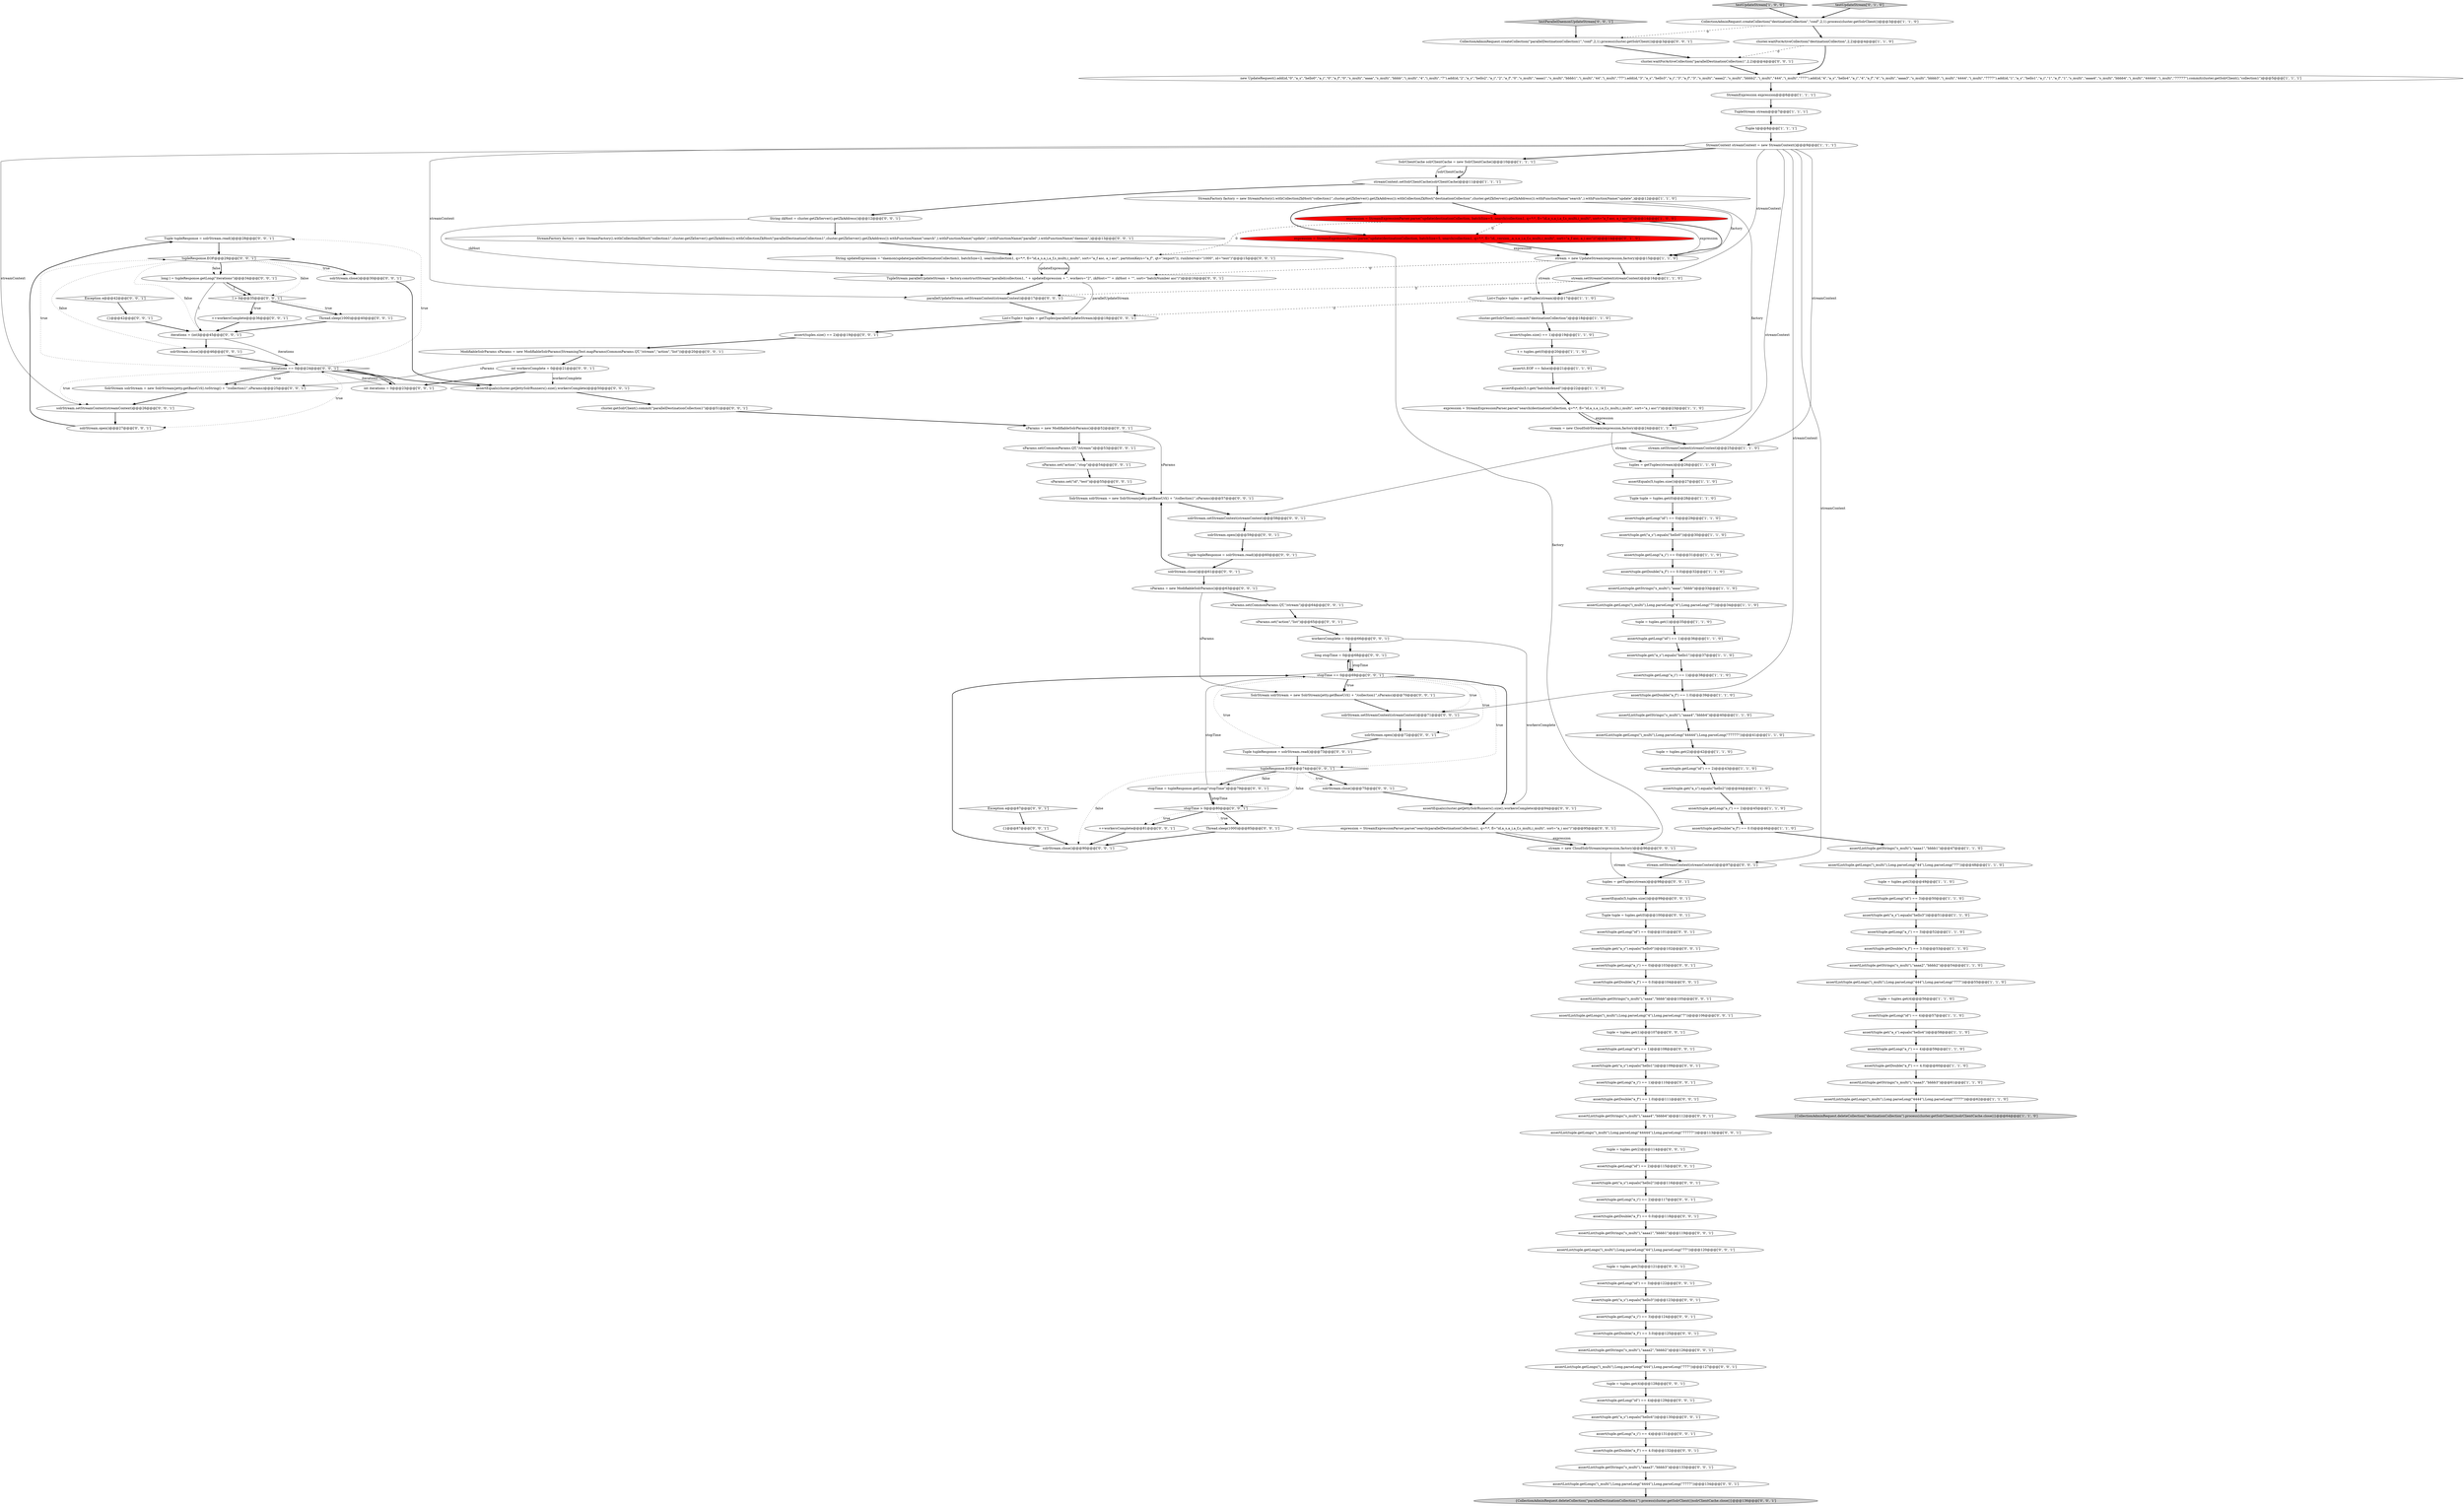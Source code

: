 digraph {
112 [style = filled, label = "Tuple tupleResponse = solrStream.read()@@@28@@@['0', '0', '1']", fillcolor = white, shape = ellipse image = "AAA0AAABBB3BBB"];
156 [style = filled, label = "StreamFactory factory = new StreamFactory().withCollectionZkHost(\"collection1\",cluster.getZkServer().getZkAddress()).withCollectionZkHost(\"parallelDestinationCollection1\",cluster.getZkServer().getZkAddress()).withFunctionName(\"search\",).withFunctionName(\"update\",).withFunctionName(\"parallel\",).withFunctionName(\"daemon\",)@@@13@@@['0', '0', '1']", fillcolor = white, shape = ellipse image = "AAA0AAABBB3BBB"];
45 [style = filled, label = "assertEquals(5,tuples.size())@@@27@@@['1', '1', '0']", fillcolor = white, shape = ellipse image = "AAA0AAABBB1BBB"];
81 [style = filled, label = "tupleResponse.EOF@@@29@@@['0', '0', '1']", fillcolor = white, shape = diamond image = "AAA0AAABBB3BBB"];
97 [style = filled, label = "++workersComplete@@@81@@@['0', '0', '1']", fillcolor = white, shape = ellipse image = "AAA0AAABBB3BBB"];
66 [style = filled, label = "solrStream.close()@@@30@@@['0', '0', '1']", fillcolor = white, shape = ellipse image = "AAA0AAABBB3BBB"];
118 [style = filled, label = "assert(tuple.get(\"a_s\").equals(\"hello1\"))@@@109@@@['0', '0', '1']", fillcolor = white, shape = ellipse image = "AAA0AAABBB3BBB"];
35 [style = filled, label = "assert(tuple.getLong(\"id\") == 3)@@@50@@@['1', '1', '0']", fillcolor = white, shape = ellipse image = "AAA0AAABBB1BBB"];
90 [style = filled, label = "int iterations = 0@@@23@@@['0', '0', '1']", fillcolor = white, shape = ellipse image = "AAA0AAABBB3BBB"];
135 [style = filled, label = "assert(tuple.getLong(\"a_i\") == 2)@@@117@@@['0', '0', '1']", fillcolor = white, shape = ellipse image = "AAA0AAABBB3BBB"];
150 [style = filled, label = "stream.setStreamContext(streamContext)@@@97@@@['0', '0', '1']", fillcolor = white, shape = ellipse image = "AAA0AAABBB3BBB"];
75 [style = filled, label = "cluster.waitForActiveCollection(\"parallelDestinationCollection1\",2,2)@@@4@@@['0', '0', '1']", fillcolor = white, shape = ellipse image = "AAA0AAABBB3BBB"];
83 [style = filled, label = "solrStream.open()@@@72@@@['0', '0', '1']", fillcolor = white, shape = ellipse image = "AAA0AAABBB3BBB"];
140 [style = filled, label = "workersComplete = 0@@@66@@@['0', '0', '1']", fillcolor = white, shape = ellipse image = "AAA0AAABBB3BBB"];
23 [style = filled, label = "t = tuples.get(0)@@@20@@@['1', '1', '0']", fillcolor = white, shape = ellipse image = "AAA0AAABBB1BBB"];
74 [style = filled, label = "testParallelDaemonUpdateStream['0', '0', '1']", fillcolor = lightgray, shape = diamond image = "AAA0AAABBB3BBB"];
89 [style = filled, label = "assertList(tuple.getLongs(\"i_multi\"),Long.parseLong(\"44444\"),Long.parseLong(\"77777\"))@@@113@@@['0', '0', '1']", fillcolor = white, shape = ellipse image = "AAA0AAABBB3BBB"];
54 [style = filled, label = "assert(tuple.getLong(\"id\") == 2)@@@43@@@['1', '1', '0']", fillcolor = white, shape = ellipse image = "AAA0AAABBB1BBB"];
79 [style = filled, label = "assert(tuple.get(\"a_s\").equals(\"hello2\"))@@@116@@@['0', '0', '1']", fillcolor = white, shape = ellipse image = "AAA0AAABBB3BBB"];
151 [style = filled, label = "tuple = tuples.get(2)@@@114@@@['0', '0', '1']", fillcolor = white, shape = ellipse image = "AAA0AAABBB3BBB"];
53 [style = filled, label = "stream.setStreamContext(streamContext)@@@16@@@['1', '1', '0']", fillcolor = white, shape = ellipse image = "AAA0AAABBB1BBB"];
73 [style = filled, label = "assertList(tuple.getStrings(\"s_multi\"),\"aaaa1\",\"bbbb1\")@@@119@@@['0', '0', '1']", fillcolor = white, shape = ellipse image = "AAA0AAABBB3BBB"];
0 [style = filled, label = "assertList(tuple.getLongs(\"i_multi\"),Long.parseLong(\"4444\"),Long.parseLong(\"7777\"))@@@62@@@['1', '1', '0']", fillcolor = white, shape = ellipse image = "AAA0AAABBB1BBB"];
34 [style = filled, label = "Tuple t@@@8@@@['1', '1', '1']", fillcolor = white, shape = ellipse image = "AAA0AAABBB1BBB"];
122 [style = filled, label = "Thread.sleep(1000)@@@85@@@['0', '0', '1']", fillcolor = white, shape = ellipse image = "AAA0AAABBB3BBB"];
48 [style = filled, label = "assert(tuple.getLong(\"a_i\") == 1)@@@38@@@['1', '1', '0']", fillcolor = white, shape = ellipse image = "AAA0AAABBB1BBB"];
158 [style = filled, label = "cluster.getSolrClient().commit(\"parallelDestinationCollection1\")@@@51@@@['0', '0', '1']", fillcolor = white, shape = ellipse image = "AAA0AAABBB3BBB"];
26 [style = filled, label = "assert(tuple.get(\"a_s\").equals(\"hello0\"))@@@30@@@['1', '1', '0']", fillcolor = white, shape = ellipse image = "AAA0AAABBB1BBB"];
132 [style = filled, label = "assertList(tuple.getStrings(\"s_multi\"),\"aaaa3\",\"bbbb3\")@@@133@@@['0', '0', '1']", fillcolor = white, shape = ellipse image = "AAA0AAABBB3BBB"];
80 [style = filled, label = "sParams.set(CommonParams.QT,\"/stream\")@@@53@@@['0', '0', '1']", fillcolor = white, shape = ellipse image = "AAA0AAABBB3BBB"];
29 [style = filled, label = "assert(tuple.get(\"a_s\").equals(\"hello4\"))@@@58@@@['1', '1', '0']", fillcolor = white, shape = ellipse image = "AAA0AAABBB1BBB"];
119 [style = filled, label = "assert(tuple.get(\"a_s\").equals(\"hello4\"))@@@130@@@['0', '0', '1']", fillcolor = white, shape = ellipse image = "AAA0AAABBB3BBB"];
134 [style = filled, label = "TupleStream parallelUpdateStream = factory.constructStream(\"parallel(collection1, \" + updateExpression + \", workers=\"2\", zkHost=\"\" + zkHost + \"\", sort=\"batchNumber asc\")\")@@@16@@@['0', '0', '1']", fillcolor = white, shape = ellipse image = "AAA0AAABBB3BBB"];
159 [style = filled, label = "{CollectionAdminRequest.deleteCollection(\"parallelDestinationCollection1\").process(cluster.getSolrClient())solrClientCache.close()}@@@136@@@['0', '0', '1']", fillcolor = lightgray, shape = ellipse image = "AAA0AAABBB3BBB"];
117 [style = filled, label = "solrStream.open()@@@59@@@['0', '0', '1']", fillcolor = white, shape = ellipse image = "AAA0AAABBB3BBB"];
160 [style = filled, label = "long stopTime = 0@@@68@@@['0', '0', '1']", fillcolor = white, shape = ellipse image = "AAA0AAABBB3BBB"];
8 [style = filled, label = "assert(t.EOF == false)@@@21@@@['1', '1', '0']", fillcolor = white, shape = ellipse image = "AAA0AAABBB1BBB"];
155 [style = filled, label = "tuple = tuples.get(3)@@@121@@@['0', '0', '1']", fillcolor = white, shape = ellipse image = "AAA0AAABBB3BBB"];
77 [style = filled, label = "assert(tuple.getLong(\"a_i\") == 1)@@@110@@@['0', '0', '1']", fillcolor = white, shape = ellipse image = "AAA0AAABBB3BBB"];
92 [style = filled, label = "sParams.set(\"action\",\"list\")@@@65@@@['0', '0', '1']", fillcolor = white, shape = ellipse image = "AAA0AAABBB3BBB"];
22 [style = filled, label = "Tuple tuple = tuples.get(0)@@@28@@@['1', '1', '0']", fillcolor = white, shape = ellipse image = "AAA0AAABBB1BBB"];
84 [style = filled, label = "solrStream.open()@@@27@@@['0', '0', '1']", fillcolor = white, shape = ellipse image = "AAA0AAABBB3BBB"];
144 [style = filled, label = "assert(tuple.getDouble(\"a_f\") == 0.0)@@@104@@@['0', '0', '1']", fillcolor = white, shape = ellipse image = "AAA0AAABBB3BBB"];
138 [style = filled, label = "solrStream.close()@@@75@@@['0', '0', '1']", fillcolor = white, shape = ellipse image = "AAA0AAABBB3BBB"];
127 [style = filled, label = "assert(tuple.getLong(\"id\") == 3)@@@122@@@['0', '0', '1']", fillcolor = white, shape = ellipse image = "AAA0AAABBB3BBB"];
27 [style = filled, label = "SolrClientCache solrClientCache = new SolrClientCache()@@@10@@@['1', '1', '1']", fillcolor = white, shape = ellipse image = "AAA0AAABBB1BBB"];
113 [style = filled, label = "Tuple tupleResponse = solrStream.read()@@@73@@@['0', '0', '1']", fillcolor = white, shape = ellipse image = "AAA0AAABBB3BBB"];
136 [style = filled, label = "String zkHost = cluster.getZkServer().getZkAddress()@@@12@@@['0', '0', '1']", fillcolor = white, shape = ellipse image = "AAA0AAABBB3BBB"];
145 [style = filled, label = "CollectionAdminRequest.createCollection(\"parallelDestinationCollection1\",\"conf\",2,1).process(cluster.getSolrClient())@@@3@@@['0', '0', '1']", fillcolor = white, shape = ellipse image = "AAA0AAABBB3BBB"];
85 [style = filled, label = "solrStream.close()@@@46@@@['0', '0', '1']", fillcolor = white, shape = ellipse image = "AAA0AAABBB3BBB"];
98 [style = filled, label = "ModifiableSolrParams sParams = new ModifiableSolrParams(StreamingTest.mapParams(CommonParams.QT,\"/stream\",\"action\",\"list\"))@@@20@@@['0', '0', '1']", fillcolor = white, shape = ellipse image = "AAA0AAABBB3BBB"];
114 [style = filled, label = "assert(tuple.get(\"a_s\").equals(\"hello3\"))@@@123@@@['0', '0', '1']", fillcolor = white, shape = ellipse image = "AAA0AAABBB3BBB"];
38 [style = filled, label = "assertList(tuple.getStrings(\"s_multi\"),\"aaaa4\",\"bbbb4\")@@@40@@@['1', '1', '0']", fillcolor = white, shape = ellipse image = "AAA0AAABBB1BBB"];
42 [style = filled, label = "assertList(tuple.getLongs(\"i_multi\"),Long.parseLong(\"44\"),Long.parseLong(\"77\"))@@@48@@@['1', '1', '0']", fillcolor = white, shape = ellipse image = "AAA0AAABBB1BBB"];
17 [style = filled, label = "assert(tuple.getLong(\"a_i\") == 3)@@@52@@@['1', '1', '0']", fillcolor = white, shape = ellipse image = "AAA0AAABBB1BBB"];
129 [style = filled, label = "assert(tuple.get(\"a_s\").equals(\"hello0\"))@@@102@@@['0', '0', '1']", fillcolor = white, shape = ellipse image = "AAA0AAABBB3BBB"];
104 [style = filled, label = "sParams.set(CommonParams.QT,\"/stream\")@@@64@@@['0', '0', '1']", fillcolor = white, shape = ellipse image = "AAA0AAABBB3BBB"];
105 [style = filled, label = "Exception e@@@42@@@['0', '0', '1']", fillcolor = white, shape = diamond image = "AAA0AAABBB3BBB"];
131 [style = filled, label = "assert(tuple.getDouble(\"a_f\") == 3.0)@@@125@@@['0', '0', '1']", fillcolor = white, shape = ellipse image = "AAA0AAABBB3BBB"];
41 [style = filled, label = "StreamExpression expression@@@6@@@['1', '1', '1']", fillcolor = white, shape = ellipse image = "AAA0AAABBB1BBB"];
6 [style = filled, label = "assert(tuple.getLong(\"id\") == 0)@@@29@@@['1', '1', '0']", fillcolor = white, shape = ellipse image = "AAA0AAABBB1BBB"];
51 [style = filled, label = "assertEquals(5,t.get(\"batchIndexed\"))@@@22@@@['1', '1', '0']", fillcolor = white, shape = ellipse image = "AAA0AAABBB1BBB"];
21 [style = filled, label = "assert(tuple.get(\"a_s\").equals(\"hello2\"))@@@44@@@['1', '1', '0']", fillcolor = white, shape = ellipse image = "AAA0AAABBB1BBB"];
143 [style = filled, label = "solrStream.setStreamContext(streamContext)@@@58@@@['0', '0', '1']", fillcolor = white, shape = ellipse image = "AAA0AAABBB3BBB"];
125 [style = filled, label = "SolrStream solrStream = new SolrStream(jetty.getBaseUrl() + \"/collection1\",sParams)@@@57@@@['0', '0', '1']", fillcolor = white, shape = ellipse image = "AAA0AAABBB3BBB"];
13 [style = filled, label = "assert(tuple.getLong(\"id\") == 1)@@@36@@@['1', '1', '0']", fillcolor = white, shape = ellipse image = "AAA0AAABBB1BBB"];
63 [style = filled, label = "solrStream.close()@@@61@@@['0', '0', '1']", fillcolor = white, shape = ellipse image = "AAA0AAABBB3BBB"];
100 [style = filled, label = "iterations == 0@@@24@@@['0', '0', '1']", fillcolor = white, shape = diamond image = "AAA0AAABBB3BBB"];
82 [style = filled, label = "{}@@@42@@@['0', '0', '1']", fillcolor = white, shape = ellipse image = "AAA0AAABBB3BBB"];
57 [style = filled, label = "testUpdateStream['1', '0', '0']", fillcolor = lightgray, shape = diamond image = "AAA0AAABBB1BBB"];
58 [style = filled, label = "assert(tuple.getLong(\"id\") == 4)@@@57@@@['1', '1', '0']", fillcolor = white, shape = ellipse image = "AAA0AAABBB1BBB"];
60 [style = filled, label = "assert(tuple.getLong(\"a_i\") == 0)@@@31@@@['1', '1', '0']", fillcolor = white, shape = ellipse image = "AAA0AAABBB1BBB"];
146 [style = filled, label = "long l = tupleResponse.getLong(\"iterations\")@@@34@@@['0', '0', '1']", fillcolor = white, shape = ellipse image = "AAA0AAABBB3BBB"];
116 [style = filled, label = "stopTime = tupleResponse.getLong(\"stopTime\")@@@79@@@['0', '0', '1']", fillcolor = white, shape = ellipse image = "AAA0AAABBB3BBB"];
4 [style = filled, label = "assertList(tuple.getLongs(\"i_multi\"),Long.parseLong(\"4\"),Long.parseLong(\"7\"))@@@34@@@['1', '1', '0']", fillcolor = white, shape = ellipse image = "AAA0AAABBB1BBB"];
101 [style = filled, label = "List<Tuple> tuples = getTuples(parallelUpdateStream)@@@18@@@['0', '0', '1']", fillcolor = white, shape = ellipse image = "AAA0AAABBB3BBB"];
149 [style = filled, label = "SolrStream solrStream = new SolrStream(jetty.getBaseUrl().toString() + \"/collection1\",sParams)@@@25@@@['0', '0', '1']", fillcolor = white, shape = ellipse image = "AAA0AAABBB3BBB"];
65 [style = filled, label = "tuple = tuples.get(4)@@@128@@@['0', '0', '1']", fillcolor = white, shape = ellipse image = "AAA0AAABBB3BBB"];
69 [style = filled, label = "solrStream.setStreamContext(streamContext)@@@71@@@['0', '0', '1']", fillcolor = white, shape = ellipse image = "AAA0AAABBB3BBB"];
107 [style = filled, label = "String updateExpression = \"daemon(update(parallelDestinationCollection1, batchSize=2, search(collection1, q=*:*, fl=\"id,a_s,a_i,a_f,s_multi,i_multi\", sort=\"a_f asc, a_i asc\", partitionKeys=\"a_f\", qt=\"/export\")), runInterval=\"1000\", id=\"test\")\"@@@15@@@['0', '0', '1']", fillcolor = white, shape = ellipse image = "AAA0AAABBB3BBB"];
18 [style = filled, label = "tuple = tuples.get(1)@@@35@@@['1', '1', '0']", fillcolor = white, shape = ellipse image = "AAA0AAABBB1BBB"];
123 [style = filled, label = "stream = new CloudSolrStream(expression,factory)@@@96@@@['0', '0', '1']", fillcolor = white, shape = ellipse image = "AAA0AAABBB3BBB"];
141 [style = filled, label = "assert(tuple.getDouble(\"a_f\") == 0.0)@@@118@@@['0', '0', '1']", fillcolor = white, shape = ellipse image = "AAA0AAABBB3BBB"];
50 [style = filled, label = "StreamFactory factory = new StreamFactory().withCollectionZkHost(\"collection1\",cluster.getZkServer().getZkAddress()).withCollectionZkHost(\"destinationCollection\",cluster.getZkServer().getZkAddress()).withFunctionName(\"search\",).withFunctionName(\"update\",)@@@12@@@['1', '1', '0']", fillcolor = white, shape = ellipse image = "AAA0AAABBB1BBB"];
157 [style = filled, label = "solrStream.setStreamContext(streamContext)@@@26@@@['0', '0', '1']", fillcolor = white, shape = ellipse image = "AAA0AAABBB3BBB"];
40 [style = filled, label = "cluster.getSolrClient().commit(\"destinationCollection\")@@@18@@@['1', '1', '0']", fillcolor = white, shape = ellipse image = "AAA0AAABBB1BBB"];
30 [style = filled, label = "streamContext.setSolrClientCache(solrClientCache)@@@11@@@['1', '1', '1']", fillcolor = white, shape = ellipse image = "AAA0AAABBB1BBB"];
7 [style = filled, label = "CollectionAdminRequest.createCollection(\"destinationCollection\",\"conf\",2,1).process(cluster.getSolrClient())@@@3@@@['1', '1', '0']", fillcolor = white, shape = ellipse image = "AAA0AAABBB1BBB"];
152 [style = filled, label = "assertList(tuple.getLongs(\"i_multi\"),Long.parseLong(\"444\"),Long.parseLong(\"777\"))@@@127@@@['0', '0', '1']", fillcolor = white, shape = ellipse image = "AAA0AAABBB3BBB"];
95 [style = filled, label = "assert(tuple.getLong(\"id\") == 1)@@@108@@@['0', '0', '1']", fillcolor = white, shape = ellipse image = "AAA0AAABBB3BBB"];
16 [style = filled, label = "assert(tuple.getLong(\"a_i\") == 2)@@@45@@@['1', '1', '0']", fillcolor = white, shape = ellipse image = "AAA0AAABBB1BBB"];
32 [style = filled, label = "assert(tuple.getDouble(\"a_f\") == 1.0)@@@39@@@['1', '1', '0']", fillcolor = white, shape = ellipse image = "AAA0AAABBB1BBB"];
148 [style = filled, label = "stopTime == 0@@@69@@@['0', '0', '1']", fillcolor = white, shape = diamond image = "AAA0AAABBB3BBB"];
137 [style = filled, label = "expression = StreamExpressionParser.parse(\"search(parallelDestinationCollection1, q=*:*, fl=\"id,a_s,a_i,a_f,s_multi,i_multi\", sort=\"a_i asc\")\")@@@95@@@['0', '0', '1']", fillcolor = white, shape = ellipse image = "AAA0AAABBB3BBB"];
106 [style = filled, label = "stopTime > 0@@@80@@@['0', '0', '1']", fillcolor = white, shape = diamond image = "AAA0AAABBB3BBB"];
47 [style = filled, label = "stream.setStreamContext(streamContext)@@@25@@@['1', '1', '0']", fillcolor = white, shape = ellipse image = "AAA0AAABBB1BBB"];
124 [style = filled, label = "assertList(tuple.getStrings(\"s_multi\"),\"aaaa4\",\"bbbb4\")@@@112@@@['0', '0', '1']", fillcolor = white, shape = ellipse image = "AAA0AAABBB3BBB"];
162 [style = filled, label = "assertList(tuple.getStrings(\"s_multi\"),\"aaaa2\",\"bbbb2\")@@@126@@@['0', '0', '1']", fillcolor = white, shape = ellipse image = "AAA0AAABBB3BBB"];
103 [style = filled, label = "assert(tuple.getLong(\"id\") == 0)@@@101@@@['0', '0', '1']", fillcolor = white, shape = ellipse image = "AAA0AAABBB3BBB"];
19 [style = filled, label = "tuples = getTuples(stream)@@@26@@@['1', '1', '0']", fillcolor = white, shape = ellipse image = "AAA0AAABBB1BBB"];
108 [style = filled, label = "assertList(tuple.getLongs(\"i_multi\"),Long.parseLong(\"4444\"),Long.parseLong(\"7777\"))@@@134@@@['0', '0', '1']", fillcolor = white, shape = ellipse image = "AAA0AAABBB3BBB"];
46 [style = filled, label = "assertList(tuple.getStrings(\"s_multi\"),\"aaaa1\",\"bbbb1\")@@@47@@@['1', '1', '0']", fillcolor = white, shape = ellipse image = "AAA0AAABBB1BBB"];
5 [style = filled, label = "tuple = tuples.get(2)@@@42@@@['1', '1', '0']", fillcolor = white, shape = ellipse image = "AAA0AAABBB1BBB"];
25 [style = filled, label = "assertList(tuple.getStrings(\"s_multi\"),\"aaaa\",\"bbbb\")@@@33@@@['1', '1', '0']", fillcolor = white, shape = ellipse image = "AAA0AAABBB1BBB"];
93 [style = filled, label = "++workersComplete@@@36@@@['0', '0', '1']", fillcolor = white, shape = ellipse image = "AAA0AAABBB3BBB"];
62 [style = filled, label = "testUpdateStream['0', '1', '0']", fillcolor = lightgray, shape = diamond image = "AAA0AAABBB2BBB"];
11 [style = filled, label = "List<Tuple> tuples = getTuples(stream)@@@17@@@['1', '1', '0']", fillcolor = white, shape = ellipse image = "AAA0AAABBB1BBB"];
55 [style = filled, label = "{CollectionAdminRequest.deleteCollection(\"destinationCollection\").process(cluster.getSolrClient())solrClientCache.close()}@@@64@@@['1', '1', '0']", fillcolor = lightgray, shape = ellipse image = "AAA0AAABBB1BBB"];
12 [style = filled, label = "assert(tuple.getLong(\"a_i\") == 4)@@@59@@@['1', '1', '0']", fillcolor = white, shape = ellipse image = "AAA0AAABBB1BBB"];
20 [style = filled, label = "assert(tuples.size() == 1)@@@19@@@['1', '1', '0']", fillcolor = white, shape = ellipse image = "AAA0AAABBB1BBB"];
126 [style = filled, label = "assertList(tuple.getLongs(\"i_multi\"),Long.parseLong(\"44\"),Long.parseLong(\"77\"))@@@120@@@['0', '0', '1']", fillcolor = white, shape = ellipse image = "AAA0AAABBB3BBB"];
70 [style = filled, label = "sParams = new ModifiableSolrParams()@@@63@@@['0', '0', '1']", fillcolor = white, shape = ellipse image = "AAA0AAABBB3BBB"];
121 [style = filled, label = "sParams = new ModifiableSolrParams()@@@52@@@['0', '0', '1']", fillcolor = white, shape = ellipse image = "AAA0AAABBB3BBB"];
3 [style = filled, label = "assertList(tuple.getLongs(\"i_multi\"),Long.parseLong(\"44444\"),Long.parseLong(\"77777\"))@@@41@@@['1', '1', '0']", fillcolor = white, shape = ellipse image = "AAA0AAABBB1BBB"];
56 [style = filled, label = "assert(tuple.get(\"a_s\").equals(\"hello1\"))@@@37@@@['1', '1', '0']", fillcolor = white, shape = ellipse image = "AAA0AAABBB1BBB"];
139 [style = filled, label = "assertList(tuple.getLongs(\"i_multi\"),Long.parseLong(\"4\"),Long.parseLong(\"7\"))@@@106@@@['0', '0', '1']", fillcolor = white, shape = ellipse image = "AAA0AAABBB3BBB"];
86 [style = filled, label = "assertEquals(5,tuples.size())@@@99@@@['0', '0', '1']", fillcolor = white, shape = ellipse image = "AAA0AAABBB3BBB"];
43 [style = filled, label = "assert(tuple.getDouble(\"a_f\") == 0.0)@@@32@@@['1', '1', '0']", fillcolor = white, shape = ellipse image = "AAA0AAABBB1BBB"];
52 [style = filled, label = "assert(tuple.get(\"a_s\").equals(\"hello3\"))@@@51@@@['1', '1', '0']", fillcolor = white, shape = ellipse image = "AAA0AAABBB1BBB"];
130 [style = filled, label = "tupleResponse.EOF@@@74@@@['0', '0', '1']", fillcolor = white, shape = diamond image = "AAA0AAABBB3BBB"];
78 [style = filled, label = "tuples = getTuples(stream)@@@98@@@['0', '0', '1']", fillcolor = white, shape = ellipse image = "AAA0AAABBB3BBB"];
24 [style = filled, label = "assertList(tuple.getStrings(\"s_multi\"),\"aaaa3\",\"bbbb3\")@@@61@@@['1', '1', '0']", fillcolor = white, shape = ellipse image = "AAA0AAABBB1BBB"];
15 [style = filled, label = "assert(tuple.getDouble(\"a_f\") == 4.0)@@@60@@@['1', '1', '0']", fillcolor = white, shape = ellipse image = "AAA0AAABBB1BBB"];
33 [style = filled, label = "cluster.waitForActiveCollection(\"destinationCollection\",2,2)@@@4@@@['1', '1', '0']", fillcolor = white, shape = ellipse image = "AAA0AAABBB1BBB"];
1 [style = filled, label = "TupleStream stream@@@7@@@['1', '1', '1']", fillcolor = white, shape = ellipse image = "AAA0AAABBB1BBB"];
49 [style = filled, label = "assert(tuple.getDouble(\"a_f\") == 0.0)@@@46@@@['1', '1', '0']", fillcolor = white, shape = ellipse image = "AAA0AAABBB1BBB"];
14 [style = filled, label = "assert(tuple.getDouble(\"a_f\") == 3.0)@@@53@@@['1', '1', '0']", fillcolor = white, shape = ellipse image = "AAA0AAABBB1BBB"];
111 [style = filled, label = "assert(tuple.getLong(\"a_i\") == 4)@@@131@@@['0', '0', '1']", fillcolor = white, shape = ellipse image = "AAA0AAABBB3BBB"];
142 [style = filled, label = "iterations = (int)l@@@45@@@['0', '0', '1']", fillcolor = white, shape = ellipse image = "AAA0AAABBB3BBB"];
88 [style = filled, label = "{}@@@87@@@['0', '0', '1']", fillcolor = white, shape = ellipse image = "AAA0AAABBB3BBB"];
102 [style = filled, label = "assertEquals(cluster.getJettySolrRunners().size(),workersComplete)@@@50@@@['0', '0', '1']", fillcolor = white, shape = ellipse image = "AAA0AAABBB3BBB"];
120 [style = filled, label = "l > 0@@@35@@@['0', '0', '1']", fillcolor = white, shape = diamond image = "AAA0AAABBB3BBB"];
28 [style = filled, label = "expression = StreamExpressionParser.parse(\"update(destinationCollection, batchSize=5, search(collection1, q=*:*, fl=\"id,a_s,a_i,a_f,s_multi,i_multi\", sort=\"a_f asc, a_i asc\"))\")@@@14@@@['1', '0', '0']", fillcolor = red, shape = ellipse image = "AAA1AAABBB1BBB"];
44 [style = filled, label = "assertList(tuple.getStrings(\"s_multi\"),\"aaaa2\",\"bbbb2\")@@@54@@@['1', '1', '0']", fillcolor = white, shape = ellipse image = "AAA0AAABBB1BBB"];
2 [style = filled, label = "expression = StreamExpressionParser.parse(\"search(destinationCollection, q=*:*, fl=\"id,a_s,a_i,a_f,s_multi,i_multi\", sort=\"a_i asc\")\")@@@23@@@['1', '1', '0']", fillcolor = white, shape = ellipse image = "AAA0AAABBB1BBB"];
109 [style = filled, label = "assertEquals(cluster.getJettySolrRunners().size(),workersComplete)@@@94@@@['0', '0', '1']", fillcolor = white, shape = ellipse image = "AAA0AAABBB3BBB"];
96 [style = filled, label = "assert(tuple.getDouble(\"a_f\") == 1.0)@@@111@@@['0', '0', '1']", fillcolor = white, shape = ellipse image = "AAA0AAABBB3BBB"];
71 [style = filled, label = "int workersComplete = 0@@@21@@@['0', '0', '1']", fillcolor = white, shape = ellipse image = "AAA0AAABBB3BBB"];
31 [style = filled, label = "tuple = tuples.get(3)@@@49@@@['1', '1', '0']", fillcolor = white, shape = ellipse image = "AAA0AAABBB1BBB"];
99 [style = filled, label = "sParams.set(\"action\",\"stop\")@@@54@@@['0', '0', '1']", fillcolor = white, shape = ellipse image = "AAA0AAABBB3BBB"];
64 [style = filled, label = "assert(tuple.getLong(\"id\") == 2)@@@115@@@['0', '0', '1']", fillcolor = white, shape = ellipse image = "AAA0AAABBB3BBB"];
133 [style = filled, label = "parallelUpdateStream.setStreamContext(streamContext)@@@17@@@['0', '0', '1']", fillcolor = white, shape = ellipse image = "AAA0AAABBB3BBB"];
68 [style = filled, label = "assert(tuple.getLong(\"a_i\") == 3)@@@124@@@['0', '0', '1']", fillcolor = white, shape = ellipse image = "AAA0AAABBB3BBB"];
67 [style = filled, label = "tuple = tuples.get(1)@@@107@@@['0', '0', '1']", fillcolor = white, shape = ellipse image = "AAA0AAABBB3BBB"];
39 [style = filled, label = "assertList(tuple.getLongs(\"i_multi\"),Long.parseLong(\"444\"),Long.parseLong(\"777\"))@@@55@@@['1', '1', '0']", fillcolor = white, shape = ellipse image = "AAA0AAABBB1BBB"];
61 [style = filled, label = "expression = StreamExpressionParser.parse(\"update(destinationCollection, batchSize=5, search(collection1, q=*:*, fl=\"id,_version_,a_s,a_i,a_f,s_multi,i_multi\", sort=\"a_f asc, a_i asc\"))\")@@@14@@@['0', '1', '0']", fillcolor = red, shape = ellipse image = "AAA1AAABBB2BBB"];
110 [style = filled, label = "solrStream.close()@@@90@@@['0', '0', '1']", fillcolor = white, shape = ellipse image = "AAA0AAABBB3BBB"];
10 [style = filled, label = "new UpdateRequest().add(id,\"0\",\"a_s\",\"hello0\",\"a_i\",\"0\",\"a_f\",\"0\",\"s_multi\",\"aaaa\",\"s_multi\",\"bbbb\",\"i_multi\",\"4\",\"i_multi\",\"7\").add(id,\"2\",\"a_s\",\"hello2\",\"a_i\",\"2\",\"a_f\",\"0\",\"s_multi\",\"aaaa1\",\"s_multi\",\"bbbb1\",\"i_multi\",\"44\",\"i_multi\",\"77\").add(id,\"3\",\"a_s\",\"hello3\",\"a_i\",\"3\",\"a_f\",\"3\",\"s_multi\",\"aaaa2\",\"s_multi\",\"bbbb2\",\"i_multi\",\"444\",\"i_multi\",\"777\").add(id,\"4\",\"a_s\",\"hello4\",\"a_i\",\"4\",\"a_f\",\"4\",\"s_multi\",\"aaaa3\",\"s_multi\",\"bbbb3\",\"i_multi\",\"4444\",\"i_multi\",\"7777\").add(id,\"1\",\"a_s\",\"hello1\",\"a_i\",\"1\",\"a_f\",\"1\",\"s_multi\",\"aaaa4\",\"s_multi\",\"bbbb4\",\"i_multi\",\"44444\",\"i_multi\",\"77777\").commit(cluster.getSolrClient(),\"collection1\")@@@5@@@['1', '1', '1']", fillcolor = white, shape = ellipse image = "AAA0AAABBB1BBB"];
147 [style = filled, label = "SolrStream solrStream = new SolrStream(jetty.getBaseUrl() + \"/collection1\",sParams)@@@70@@@['0', '0', '1']", fillcolor = white, shape = ellipse image = "AAA0AAABBB3BBB"];
72 [style = filled, label = "assertList(tuple.getStrings(\"s_multi\"),\"aaaa\",\"bbbb\")@@@105@@@['0', '0', '1']", fillcolor = white, shape = ellipse image = "AAA0AAABBB3BBB"];
115 [style = filled, label = "assert(tuple.getDouble(\"a_f\") == 4.0)@@@132@@@['0', '0', '1']", fillcolor = white, shape = ellipse image = "AAA0AAABBB3BBB"];
76 [style = filled, label = "Thread.sleep(1000)@@@40@@@['0', '0', '1']", fillcolor = white, shape = ellipse image = "AAA0AAABBB3BBB"];
91 [style = filled, label = "assert(tuples.size() == 2)@@@19@@@['0', '0', '1']", fillcolor = white, shape = ellipse image = "AAA0AAABBB3BBB"];
154 [style = filled, label = "assert(tuple.getLong(\"a_i\") == 0)@@@103@@@['0', '0', '1']", fillcolor = white, shape = ellipse image = "AAA0AAABBB3BBB"];
128 [style = filled, label = "Tuple tupleResponse = solrStream.read()@@@60@@@['0', '0', '1']", fillcolor = white, shape = ellipse image = "AAA0AAABBB3BBB"];
9 [style = filled, label = "StreamContext streamContext = new StreamContext()@@@9@@@['1', '1', '1']", fillcolor = white, shape = ellipse image = "AAA0AAABBB1BBB"];
153 [style = filled, label = "assert(tuple.getLong(\"id\") == 4)@@@129@@@['0', '0', '1']", fillcolor = white, shape = ellipse image = "AAA0AAABBB3BBB"];
87 [style = filled, label = "sParams.set(\"id\",\"test\")@@@55@@@['0', '0', '1']", fillcolor = white, shape = ellipse image = "AAA0AAABBB3BBB"];
94 [style = filled, label = "Exception e@@@87@@@['0', '0', '1']", fillcolor = white, shape = diamond image = "AAA0AAABBB3BBB"];
161 [style = filled, label = "Tuple tuple = tuples.get(0)@@@100@@@['0', '0', '1']", fillcolor = white, shape = ellipse image = "AAA0AAABBB3BBB"];
36 [style = filled, label = "tuple = tuples.get(4)@@@56@@@['1', '1', '0']", fillcolor = white, shape = ellipse image = "AAA0AAABBB1BBB"];
59 [style = filled, label = "stream = new UpdateStream(expression,factory)@@@15@@@['1', '1', '0']", fillcolor = white, shape = ellipse image = "AAA0AAABBB1BBB"];
37 [style = filled, label = "stream = new CloudSolrStream(expression,factory)@@@24@@@['1', '1', '0']", fillcolor = white, shape = ellipse image = "AAA0AAABBB1BBB"];
81->146 [style = bold, label=""];
148->147 [style = bold, label=""];
68->131 [style = bold, label=""];
34->9 [style = bold, label=""];
2->37 [style = solid, label="expression"];
86->161 [style = bold, label=""];
73->126 [style = bold, label=""];
130->110 [style = dotted, label="false"];
79->135 [style = bold, label=""];
123->78 [style = solid, label="stream"];
98->149 [style = solid, label="sParams"];
135->141 [style = bold, label=""];
148->160 [style = bold, label=""];
114->68 [style = bold, label=""];
119->111 [style = bold, label=""];
142->85 [style = bold, label=""];
53->11 [style = bold, label=""];
40->20 [style = bold, label=""];
8->51 [style = bold, label=""];
61->59 [style = bold, label=""];
10->41 [style = bold, label=""];
50->59 [style = solid, label="factory"];
96->124 [style = bold, label=""];
125->143 [style = bold, label=""];
81->142 [style = dotted, label="false"];
131->162 [style = bold, label=""];
64->79 [style = bold, label=""];
26->60 [style = bold, label=""];
3->5 [style = bold, label=""];
120->76 [style = bold, label=""];
151->64 [style = bold, label=""];
81->66 [style = bold, label=""];
31->35 [style = bold, label=""];
140->160 [style = bold, label=""];
160->148 [style = bold, label=""];
16->49 [style = bold, label=""];
17->14 [style = bold, label=""];
104->92 [style = bold, label=""];
45->22 [style = bold, label=""];
62->7 [style = bold, label=""];
91->98 [style = bold, label=""];
109->137 [style = bold, label=""];
61->59 [style = solid, label="expression"];
65->153 [style = bold, label=""];
120->76 [style = dotted, label="true"];
130->116 [style = dotted, label="false"];
106->97 [style = bold, label=""];
21->16 [style = bold, label=""];
106->122 [style = bold, label=""];
100->149 [style = bold, label=""];
90->100 [style = bold, label=""];
77->96 [style = bold, label=""];
136->156 [style = bold, label=""];
75->10 [style = bold, label=""];
146->120 [style = bold, label=""];
28->59 [style = solid, label="expression"];
27->30 [style = solid, label="solrClientCache"];
100->112 [style = dotted, label="true"];
33->75 [style = dashed, label="0"];
92->140 [style = bold, label=""];
46->42 [style = bold, label=""];
117->128 [style = bold, label=""];
123->150 [style = bold, label=""];
67->95 [style = bold, label=""];
9->53 [style = solid, label="streamContext"];
160->148 [style = solid, label="stopTime"];
98->71 [style = bold, label=""];
24->0 [style = bold, label=""];
156->123 [style = solid, label="factory"];
27->30 [style = bold, label=""];
30->136 [style = bold, label=""];
93->142 [style = bold, label=""];
144->72 [style = bold, label=""];
122->110 [style = bold, label=""];
4->18 [style = bold, label=""];
42->31 [style = bold, label=""];
23->8 [style = bold, label=""];
71->102 [style = solid, label="workersComplete"];
139->67 [style = bold, label=""];
78->86 [style = bold, label=""];
50->28 [style = bold, label=""];
35->52 [style = bold, label=""];
162->152 [style = bold, label=""];
59->134 [style = dashed, label="0"];
36->58 [style = bold, label=""];
97->110 [style = bold, label=""];
9->157 [style = solid, label="streamContext"];
7->33 [style = bold, label=""];
149->157 [style = bold, label=""];
128->63 [style = bold, label=""];
129->154 [style = bold, label=""];
20->23 [style = bold, label=""];
152->65 [style = bold, label=""];
9->69 [style = solid, label="streamContext"];
49->46 [style = bold, label=""];
118->77 [style = bold, label=""];
57->7 [style = bold, label=""];
81->120 [style = dotted, label="false"];
48->32 [style = bold, label=""];
56->48 [style = bold, label=""];
105->82 [style = bold, label=""];
145->75 [style = bold, label=""];
102->158 [style = bold, label=""];
107->134 [style = solid, label="updateExpression"];
157->84 [style = bold, label=""];
142->100 [style = solid, label="iterations"];
28->59 [style = bold, label=""];
28->107 [style = dashed, label="0"];
22->6 [style = bold, label=""];
112->81 [style = bold, label=""];
37->47 [style = bold, label=""];
161->103 [style = bold, label=""];
70->147 [style = solid, label="sParams"];
107->134 [style = bold, label=""];
138->109 [style = bold, label=""];
154->144 [style = bold, label=""];
6->26 [style = bold, label=""];
71->90 [style = bold, label=""];
143->117 [style = bold, label=""];
88->110 [style = bold, label=""];
101->91 [style = bold, label=""];
120->93 [style = dotted, label="true"];
148->113 [style = dotted, label="true"];
89->151 [style = bold, label=""];
147->69 [style = bold, label=""];
148->130 [style = dotted, label="true"];
116->148 [style = solid, label="stopTime"];
148->69 [style = dotted, label="true"];
63->70 [style = bold, label=""];
84->112 [style = bold, label=""];
100->157 [style = dotted, label="true"];
130->106 [style = dotted, label="false"];
103->129 [style = bold, label=""];
136->134 [style = solid, label="zkHost"];
85->100 [style = bold, label=""];
38->3 [style = bold, label=""];
30->50 [style = bold, label=""];
59->53 [style = bold, label=""];
100->90 [style = bold, label=""];
9->27 [style = bold, label=""];
140->109 [style = solid, label="workersComplete"];
81->66 [style = dotted, label="true"];
153->119 [style = bold, label=""];
124->89 [style = bold, label=""];
115->132 [style = bold, label=""];
76->142 [style = bold, label=""];
19->45 [style = bold, label=""];
80->99 [style = bold, label=""];
1->34 [style = bold, label=""];
148->147 [style = dotted, label="true"];
148->109 [style = bold, label=""];
51->2 [style = bold, label=""];
69->83 [style = bold, label=""];
7->145 [style = dashed, label="0"];
116->106 [style = bold, label=""];
95->118 [style = bold, label=""];
141->73 [style = bold, label=""];
54->21 [style = bold, label=""];
100->102 [style = bold, label=""];
100->81 [style = dotted, label="true"];
108->159 [style = bold, label=""];
9->47 [style = solid, label="streamContext"];
60->43 [style = bold, label=""];
50->61 [style = bold, label=""];
132->108 [style = bold, label=""];
121->80 [style = bold, label=""];
110->148 [style = bold, label=""];
50->37 [style = solid, label="factory"];
59->11 [style = solid, label="stream"];
155->127 [style = bold, label=""];
146->142 [style = solid, label="l"];
99->87 [style = bold, label=""];
28->61 [style = dashed, label="0"];
137->123 [style = solid, label="expression"];
5->54 [style = bold, label=""];
137->123 [style = bold, label=""];
134->133 [style = bold, label=""];
113->130 [style = bold, label=""];
120->93 [style = bold, label=""];
94->88 [style = bold, label=""];
74->145 [style = bold, label=""];
72->139 [style = bold, label=""];
100->84 [style = dotted, label="true"];
81->146 [style = dotted, label="false"];
9->133 [style = solid, label="streamContext"];
106->97 [style = dotted, label="true"];
63->125 [style = bold, label=""];
12->15 [style = bold, label=""];
9->150 [style = solid, label="streamContext"];
83->113 [style = bold, label=""];
25->4 [style = bold, label=""];
158->121 [style = bold, label=""];
134->101 [style = solid, label="parallelUpdateStream"];
87->125 [style = bold, label=""];
33->10 [style = bold, label=""];
116->106 [style = solid, label="stopTime"];
41->1 [style = bold, label=""];
44->39 [style = bold, label=""];
11->40 [style = bold, label=""];
14->44 [style = bold, label=""];
52->17 [style = bold, label=""];
121->125 [style = solid, label="sParams"];
53->133 [style = dashed, label="0"];
146->120 [style = solid, label="l"];
32->38 [style = bold, label=""];
156->107 [style = bold, label=""];
133->101 [style = bold, label=""];
127->114 [style = bold, label=""];
29->12 [style = bold, label=""];
13->56 [style = bold, label=""];
11->101 [style = dashed, label="0"];
58->29 [style = bold, label=""];
70->104 [style = bold, label=""];
81->85 [style = dotted, label="false"];
130->138 [style = bold, label=""];
106->122 [style = dotted, label="true"];
15->24 [style = bold, label=""];
0->55 [style = bold, label=""];
47->19 [style = bold, label=""];
111->115 [style = bold, label=""];
18->13 [style = bold, label=""];
82->142 [style = bold, label=""];
126->155 [style = bold, label=""];
37->19 [style = solid, label="stream"];
9->143 [style = solid, label="streamContext"];
90->100 [style = solid, label="iterations"];
130->138 [style = dotted, label="true"];
130->116 [style = bold, label=""];
2->37 [style = bold, label=""];
43->25 [style = bold, label=""];
39->36 [style = bold, label=""];
100->149 [style = dotted, label="true"];
150->78 [style = bold, label=""];
66->102 [style = bold, label=""];
148->83 [style = dotted, label="true"];
}
